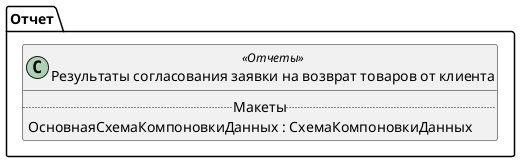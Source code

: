 ﻿@startuml РезультатыСогласованияЗаявкиНаВозвратТоваровОтКлиента
'!include templates.wsd
'..\include templates.wsd
class Отчет.РезультатыСогласованияЗаявкиНаВозвратТоваровОтКлиента as "Результаты согласования заявки на возврат товаров от клиента" <<Отчеты>>
{
..Макеты..
ОсновнаяСхемаКомпоновкиДанных : СхемаКомпоновкиДанных
}
@enduml
